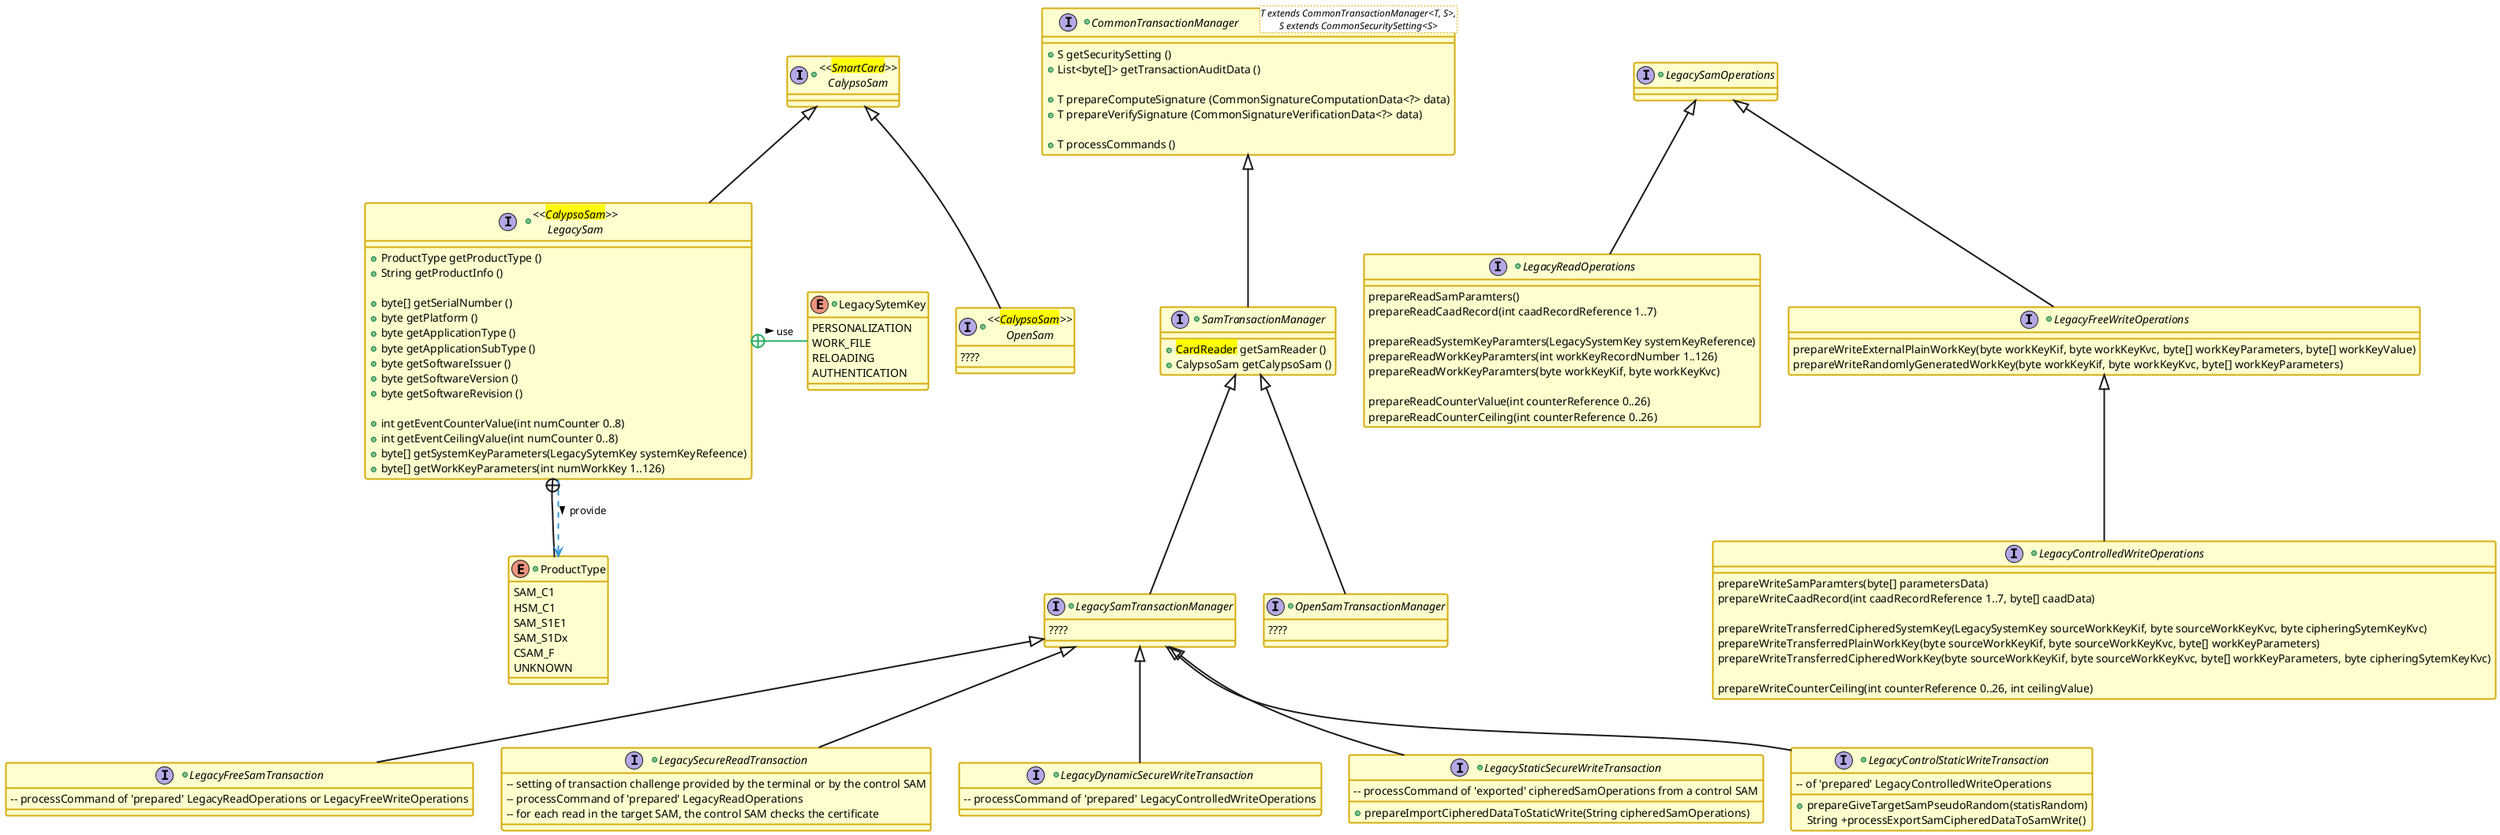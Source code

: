 @startuml

' == THEME ==

'Couleurs issues de : https://htmlcolorcodes.com/fr/tableau-de-couleur/tableau-de-couleur-design-plat/
!define C_GREY1 F8F9F9
!define C_GREY2 F2F3F4
!define C_GREY3 E5E7E9
!define C_GREY4 D7DBDD
!define C_GREY5 CACFD2
!define C_GREY6 BDC3C7
!define C_LINK 3498DB
!define C_USE 27AE60

' -- Styles that don't work with new version of plantuml --
skinparam stereotypeABorderColor #A9DCDF
skinparam stereotypeIBorderColor #B4A7E5
skinparam stereotypeCBorderColor #ADD1B2
skinparam stereotypeEBorderColor #EB93DF
' -- END --

skinparam ClassBorderThickness 2
skinparam ArrowThickness 2

' Yellow
skinparam ClassBackgroundColor #FEFECE
skinparam ClassBorderColor #D4AC0D
' Red
skinparam ClassBackgroundColor<<red>> #FDEDEC
skinparam ClassBorderColor<<red>> #E74C3C
hide <<red>> stereotype
' Purple
skinparam ClassBackgroundColor<<purple>> #F4ECF7
skinparam ClassBorderColor<<purple>> #8E44AD
hide <<purple>> stereotype
' blue
skinparam ClassBackgroundColor<<blue>> #EBF5FB
skinparam ClassBorderColor<<blue>> #3498DB
hide <<blue>> stereotype
' Green
skinparam ClassBackgroundColor<<green>> #E9F7EF
skinparam ClassBorderColor<<green>> #27AE60
hide <<green>> stereotype
' Grey
skinparam ClassBackgroundColor<<grey>> #EAECEE
skinparam ClassBorderColor<<grey>> #2C3E50
hide <<grey>> stereotype

' == CONTENT ==

        +interface "<<<back:yellow>SmartCard</back>>>\nCalypsoSam" as CalypsoSam {

        }

        +interface "<<<back:yellow>CalypsoSam</back>>>\nLegacySam" as LegacySam extends CalypsoSam {
            +ProductType getProductType ()
            +String getProductInfo ()

            +byte[] getSerialNumber ()
            +byte getPlatform ()
            +byte getApplicationType ()
            +byte getApplicationSubType ()
            +byte getSoftwareIssuer ()
            +byte getSoftwareVersion ()
            +byte getSoftwareRevision ()

           +int getEventCounterValue(int numCounter 0..8)
           +int getEventCeilingValue(int numCounter 0..8)
           +byte[] getSystemKeyParameters(LegacySytemKey systemKeyRefeence)
           +byte[] getWorkKeyParameters(int numWorkKey 1..126)

        }

        +enum "ProductType" as SamProductType {
            SAM_C1
            HSM_C1
            SAM_S1E1
            SAM_S1Dx
            CSAM_F
            UNKNOWN
        }

        LegacySam +-- SamProductType
        LegacySam ..> SamProductType #C_LINK : provide >

        +interface "<<<back:yellow>CalypsoSam</back>>>\nOpenSam" as OpenSam  extends CalypsoSam {
            ????

        }

        +interface SamTransactionManager extends CommonTransactionManager {
            +<back:yellow>CardReader</back> getSamReader ()
            +CalypsoSam getCalypsoSam ()
        }

        +interface LegacySamTransactionManager extends SamTransactionManager {
            ????

        }


        +interface LegacySamOperations {
        }

        +interface LegacyReadOperations extends LegacySamOperations {
            prepareReadSamParamters()
            prepareReadCaadRecord(int caadRecordReference 1..7)

            prepareReadSystemKeyParamters(LegacySystemKey systemKeyReference)
            prepareReadWorkKeyParamters(int workKeyRecordNumber 1..126)
            prepareReadWorkKeyParamters(byte workKeyKif, byte workKeyKvc)

            prepareReadCounterValue(int counterReference 0..26)
            prepareReadCounterCeiling(int counterReference 0..26)
        }


        +interface LegacyFreeWriteOperations extends LegacySamOperations {
            prepareWriteExternalPlainWorkKey(byte workKeyKif, byte workKeyKvc, byte[] workKeyParameters, byte[] workKeyValue)
            prepareWriteRandomlyGeneratedWorkKey(byte workKeyKif, byte workKeyKvc, byte[] workKeyParameters)
        }

        +interface LegacyControlledWriteOperations extends LegacyFreeWriteOperations {
            prepareWriteSamParamters(byte[] parametersData)
            prepareWriteCaadRecord(int caadRecordReference 1..7, byte[] caadData)

            prepareWriteTransferredCipheredSystemKey(LegacySystemKey sourceWorkKeyKif, byte sourceWorkKeyKvc, byte cipheringSytemKeyKvc)
            prepareWriteTransferredPlainWorkKey(byte sourceWorkKeyKif, byte sourceWorkKeyKvc, byte[] workKeyParameters)
            prepareWriteTransferredCipheredWorkKey(byte sourceWorkKeyKif, byte sourceWorkKeyKvc, byte[] workKeyParameters, byte cipheringSytemKeyKvc)

            prepareWriteCounterCeiling(int counterReference 0..26, int ceilingValue)
        }


        +interface LegacyFreeSamTransaction extends LegacySamTransactionManager {
        -- processCommand of 'prepared' LegacyReadOperations or LegacyFreeWriteOperations
        }

        +interface LegacySecureReadTransaction extends LegacySamTransactionManager {
        -- setting of transaction challenge provided by the terminal or by the control SAM
        -- processCommand of 'prepared' LegacyReadOperations
        -- for each read in the target SAM, the control SAM checks the certificate
        }

        +interface LegacyDynamicSecureWriteTransaction extends LegacySamTransactionManager {
'            +prepareManageSecureWrite(flag dynamic/static)
'            +prepareWriteCeiling()
'            +prepareImportCipheredDataToStaticWrite(String ciphereData)
        -- processCommand of 'prepared' LegacyControlledWriteOperations
        }

        +interface LegacyStaticSecureWriteTransaction extends LegacySamTransactionManager {
        +prepareImportCipheredDataToStaticWrite(String cipheredSamOperations)
        -- processCommand of 'exported' cipheredSamOperations from a control SAM
        }


        +interface LegacyControlStaticWriteTransaction extends LegacySamTransactionManager {
            +prepareGiveTargetSamPseudoRandom(statisRandom)

            -- of 'prepared' LegacyControlledWriteOperations
            String +processExportSamCipheredDataToSamWrite()
        }

        +interface OpenSamTransactionManager extends SamTransactionManager {
            ????

        }

'        +interface LegacySamReadOperation {
'            LegacySamReadOperation +prepareReadSystemKeyParameters(LegacySytemKey keyUsage)
'            LegacySamReadOperation +prepareReadWorkKeyParameters(byte kif, byte kvc)
'            LegacySamReadOperation +prepareReadWorkKeyParameters(int keyRecord 1..126)
'
'            LegacySamReadOperation +prepareReadEventCounter(int counterNumber 0..26)
'            LegacySamReadOperation +prepareReadCounterLimit(int counterNumber 0..26)
'
'        }

        +enum LegacySytemKey {
            PERSONALIZATION
            WORK_FILE
            RELOADING
            AUTHENTICATION
        }

        LegacySam +- LegacySytemKey #C_USE : use >

        +interface CommonTransactionManager<T extends CommonTransactionManager<T, S>,\nS extends CommonSecuritySetting<S>> {
            +S getSecuritySetting ()
            +List<byte[]> getTransactionAuditData ()

            +T prepareComputeSignature (CommonSignatureComputationData<?> data)
            +T prepareVerifySignature (CommonSignatureVerificationData<?> data)

            +T processCommands ()
        }

@enduml